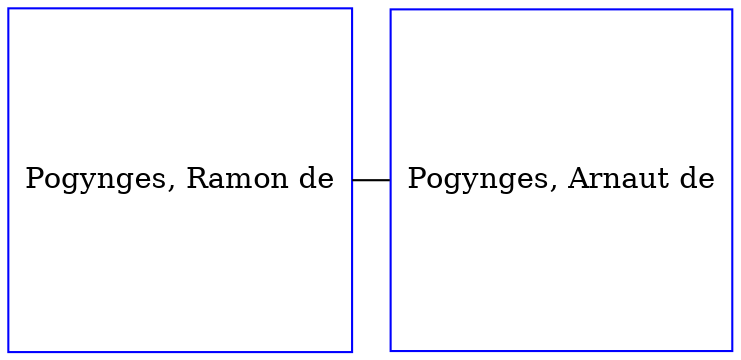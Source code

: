 digraph D {
    edge [dir=none];    node [shape=box];    "025357"   [label="Pogynges, Ramon de", shape=box, regular=1, color="blue"] ;
"025358"   [label="Pogynges, Arnaut de", shape=box, regular=1, color="blue"] ;
{rank=same; 025357->025358};
}
